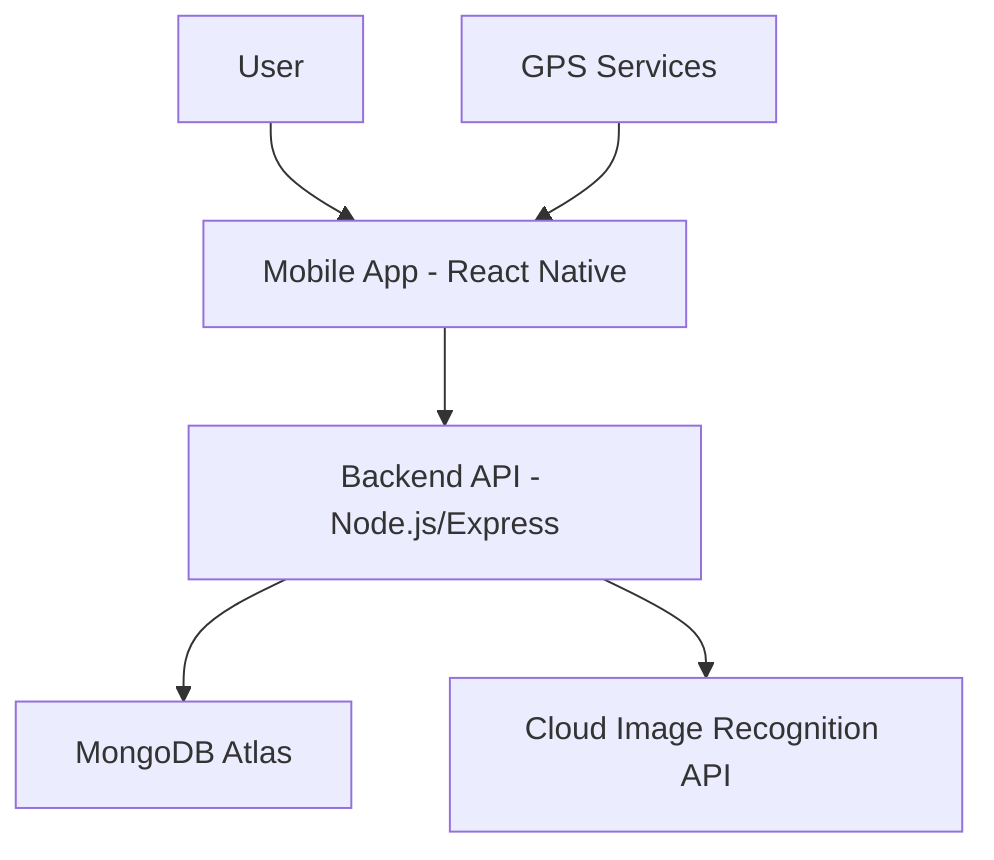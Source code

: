 graph TD
    A[Mobile App - React Native] --> B[Backend API - Node.js/Express]
    B --> C[MongoDB Atlas]
    B --> D[Cloud Image Recognition API]
    E[User] --> A
    F[GPS Services] --> A